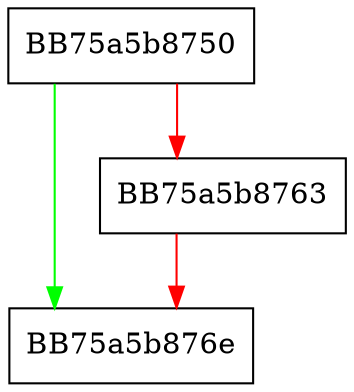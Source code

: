digraph Close {
  node [shape="box"];
  graph [splines=ortho];
  BB75a5b8750 -> BB75a5b876e [color="green"];
  BB75a5b8750 -> BB75a5b8763 [color="red"];
  BB75a5b8763 -> BB75a5b876e [color="red"];
}
